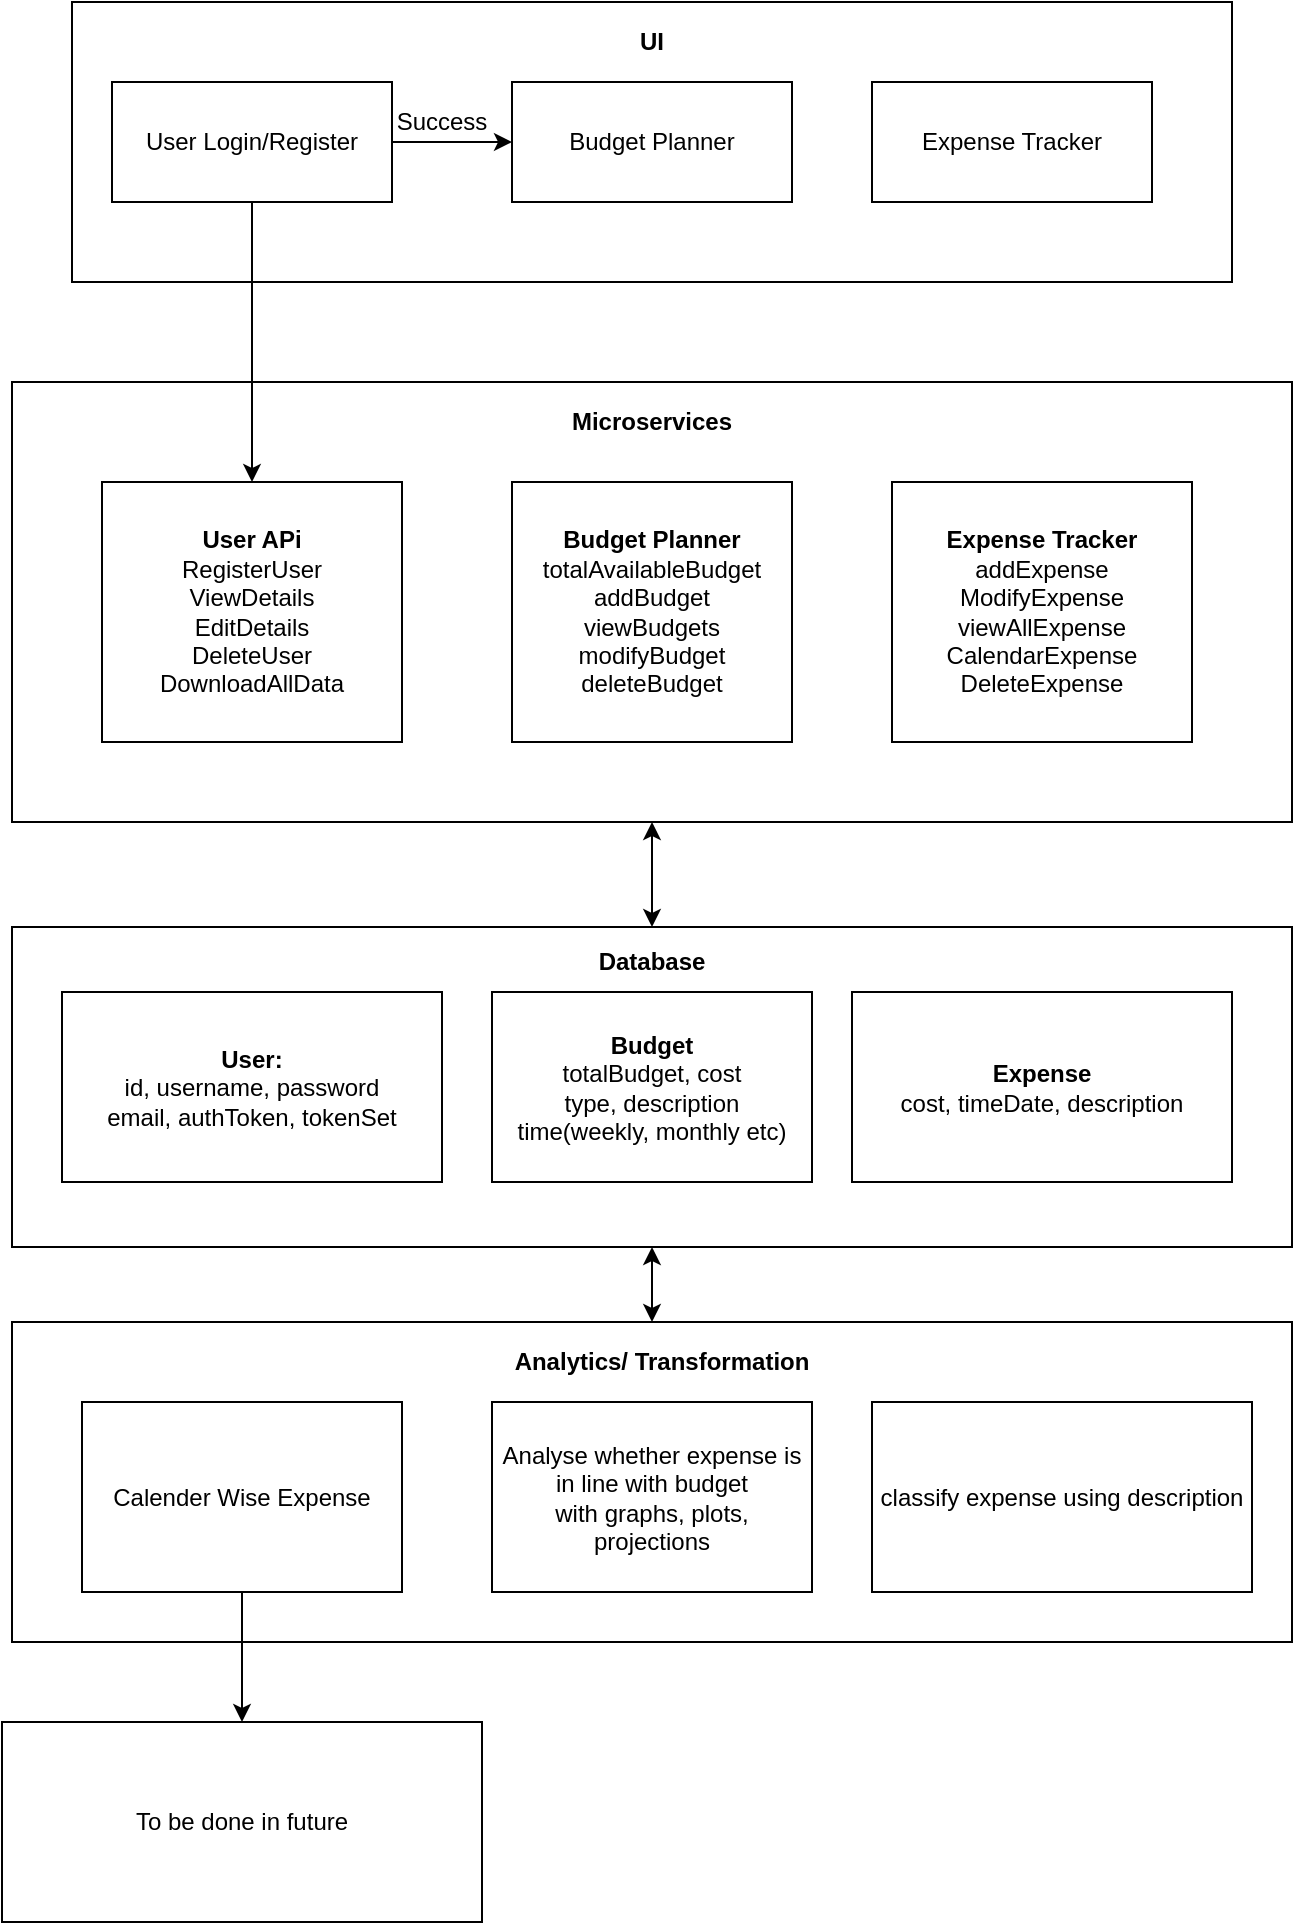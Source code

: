 <mxfile version="12.9.3" type="device"><diagram id="ObIutUMwr_cJfJQX6PrK" name="Page-1"><mxGraphModel dx="868" dy="510" grid="1" gridSize="10" guides="1" tooltips="1" connect="1" arrows="1" fold="1" page="1" pageScale="1" pageWidth="850" pageHeight="1100" math="0" shadow="0"><root><mxCell id="0"/><mxCell id="1" parent="0"/><mxCell id="M3cVYzXgdSMsCKWaJVk0-1" value="" style="rounded=0;whiteSpace=wrap;html=1;" parent="1" vertex="1"><mxGeometry x="110" y="60" width="580" height="140" as="geometry"/></mxCell><mxCell id="M3cVYzXgdSMsCKWaJVk0-2" value="" style="rounded=0;whiteSpace=wrap;html=1;" parent="1" vertex="1"><mxGeometry x="80" y="250" width="640" height="220" as="geometry"/></mxCell><mxCell id="M3cVYzXgdSMsCKWaJVk0-3" value="" style="rounded=0;whiteSpace=wrap;html=1;" parent="1" vertex="1"><mxGeometry x="80" y="522.5" width="640" height="160" as="geometry"/></mxCell><mxCell id="M3cVYzXgdSMsCKWaJVk0-4" value="UI" style="text;html=1;strokeColor=none;fillColor=none;align=center;verticalAlign=middle;whiteSpace=wrap;rounded=0;fontStyle=1" parent="1" vertex="1"><mxGeometry x="380" y="70" width="40" height="20" as="geometry"/></mxCell><mxCell id="M3cVYzXgdSMsCKWaJVk0-14" style="edgeStyle=orthogonalEdgeStyle;rounded=0;orthogonalLoop=1;jettySize=auto;html=1;entryX=0.5;entryY=0;entryDx=0;entryDy=0;" parent="1" source="M3cVYzXgdSMsCKWaJVk0-6" target="M3cVYzXgdSMsCKWaJVk0-13" edge="1"><mxGeometry relative="1" as="geometry"/></mxCell><mxCell id="S-F4xWEzfGM9qqRAEwbM-1" style="edgeStyle=orthogonalEdgeStyle;rounded=0;orthogonalLoop=1;jettySize=auto;html=1;exitX=1;exitY=0.5;exitDx=0;exitDy=0;entryX=0;entryY=0.5;entryDx=0;entryDy=0;" parent="1" source="M3cVYzXgdSMsCKWaJVk0-6" target="M3cVYzXgdSMsCKWaJVk0-7" edge="1"><mxGeometry relative="1" as="geometry"/></mxCell><mxCell id="M3cVYzXgdSMsCKWaJVk0-6" value="User Login/Register" style="rounded=0;whiteSpace=wrap;html=1;" parent="1" vertex="1"><mxGeometry x="130" y="100" width="140" height="60" as="geometry"/></mxCell><mxCell id="M3cVYzXgdSMsCKWaJVk0-7" value="Budget Planner" style="rounded=0;whiteSpace=wrap;html=1;" parent="1" vertex="1"><mxGeometry x="330" y="100" width="140" height="60" as="geometry"/></mxCell><mxCell id="M3cVYzXgdSMsCKWaJVk0-8" value="Expense Tracker" style="rounded=0;whiteSpace=wrap;html=1;" parent="1" vertex="1"><mxGeometry x="510" y="100" width="140" height="60" as="geometry"/></mxCell><mxCell id="M3cVYzXgdSMsCKWaJVk0-10" value="&lt;b&gt;Microservices&lt;/b&gt;" style="text;html=1;strokeColor=none;fillColor=none;align=center;verticalAlign=middle;whiteSpace=wrap;rounded=0;" parent="1" vertex="1"><mxGeometry x="380" y="260" width="40" height="20" as="geometry"/></mxCell><mxCell id="M3cVYzXgdSMsCKWaJVk0-13" value="&lt;b&gt;User APi&lt;/b&gt;&lt;br&gt;RegisterUser&lt;br&gt;ViewDetails&lt;br&gt;EditDetails&lt;br&gt;DeleteUser&lt;br&gt;DownloadAllData" style="rounded=0;whiteSpace=wrap;html=1;" parent="1" vertex="1"><mxGeometry x="125" y="300" width="150" height="130" as="geometry"/></mxCell><mxCell id="M3cVYzXgdSMsCKWaJVk0-15" value="&lt;b&gt;Budget Planner&lt;/b&gt;&lt;br&gt;totalAvailableBudget&lt;br&gt;addBudget&lt;br&gt;viewBudgets&lt;br&gt;modifyBudget&lt;br&gt;deleteBudget" style="rounded=0;whiteSpace=wrap;html=1;" parent="1" vertex="1"><mxGeometry x="330" y="300" width="140" height="130" as="geometry"/></mxCell><mxCell id="M3cVYzXgdSMsCKWaJVk0-16" value="&lt;b&gt;Expense Tracker&lt;/b&gt;&lt;br&gt;addExpense&lt;br&gt;ModifyExpense&lt;br&gt;viewAllExpense&lt;br&gt;CalendarExpense&lt;br&gt;DeleteExpense" style="rounded=0;whiteSpace=wrap;html=1;" parent="1" vertex="1"><mxGeometry x="520" y="300" width="150" height="130" as="geometry"/></mxCell><mxCell id="M3cVYzXgdSMsCKWaJVk0-19" value="&lt;b&gt;Database&lt;/b&gt;" style="text;html=1;strokeColor=none;fillColor=none;align=center;verticalAlign=middle;whiteSpace=wrap;rounded=0;" parent="1" vertex="1"><mxGeometry x="380" y="530" width="40" height="20" as="geometry"/></mxCell><mxCell id="M3cVYzXgdSMsCKWaJVk0-20" value="&lt;b&gt;User:&lt;/b&gt;&lt;br&gt;id, username, password&lt;br&gt;email, authToken, tokenSet" style="rounded=0;whiteSpace=wrap;html=1;" parent="1" vertex="1"><mxGeometry x="105" y="555" width="190" height="95" as="geometry"/></mxCell><mxCell id="M3cVYzXgdSMsCKWaJVk0-21" value="&lt;b&gt;Budget&lt;/b&gt;&lt;br&gt;totalBudget, cost&lt;br&gt;type, description&lt;br&gt;time(weekly, monthly etc)" style="rounded=0;whiteSpace=wrap;html=1;" parent="1" vertex="1"><mxGeometry x="320" y="555" width="160" height="95" as="geometry"/></mxCell><mxCell id="M3cVYzXgdSMsCKWaJVk0-23" value="&lt;b&gt;Expense&lt;/b&gt;&lt;br&gt;cost, timeDate, description" style="rounded=0;whiteSpace=wrap;html=1;" parent="1" vertex="1"><mxGeometry x="500" y="555" width="190" height="95" as="geometry"/></mxCell><mxCell id="M3cVYzXgdSMsCKWaJVk0-24" value="" style="endArrow=classic;startArrow=classic;html=1;exitX=0.5;exitY=0;exitDx=0;exitDy=0;entryX=0.5;entryY=1;entryDx=0;entryDy=0;" parent="1" source="M3cVYzXgdSMsCKWaJVk0-3" target="M3cVYzXgdSMsCKWaJVk0-2" edge="1"><mxGeometry width="50" height="50" relative="1" as="geometry"><mxPoint x="390" y="480" as="sourcePoint"/><mxPoint x="440" y="430" as="targetPoint"/></mxGeometry></mxCell><mxCell id="S-F4xWEzfGM9qqRAEwbM-3" value="Success" style="text;html=1;strokeColor=none;fillColor=none;align=center;verticalAlign=middle;whiteSpace=wrap;rounded=0;" parent="1" vertex="1"><mxGeometry x="275" y="110" width="40" height="20" as="geometry"/></mxCell><mxCell id="FcIrq7uFjwYJhNS5o4Cx-1" value="" style="rounded=0;whiteSpace=wrap;html=1;" vertex="1" parent="1"><mxGeometry x="80" y="720" width="640" height="160" as="geometry"/></mxCell><mxCell id="FcIrq7uFjwYJhNS5o4Cx-2" value="&lt;b&gt;Analytics/ Transformation&lt;/b&gt;" style="text;html=1;strokeColor=none;fillColor=none;align=center;verticalAlign=middle;whiteSpace=wrap;rounded=0;" vertex="1" parent="1"><mxGeometry x="330" y="730" width="150" height="20" as="geometry"/></mxCell><mxCell id="FcIrq7uFjwYJhNS5o4Cx-4" value="" style="endArrow=classic;startArrow=classic;html=1;entryX=0.5;entryY=1;entryDx=0;entryDy=0;exitX=0.5;exitY=0;exitDx=0;exitDy=0;" edge="1" parent="1" source="FcIrq7uFjwYJhNS5o4Cx-1" target="M3cVYzXgdSMsCKWaJVk0-3"><mxGeometry width="50" height="50" relative="1" as="geometry"><mxPoint x="280" y="740" as="sourcePoint"/><mxPoint x="330" y="690" as="targetPoint"/></mxGeometry></mxCell><mxCell id="FcIrq7uFjwYJhNS5o4Cx-5" value="classify expense using description" style="rounded=0;whiteSpace=wrap;html=1;" vertex="1" parent="1"><mxGeometry x="510" y="760" width="190" height="95" as="geometry"/></mxCell><mxCell id="FcIrq7uFjwYJhNS5o4Cx-6" value="Analyse whether expense is in line with budget&lt;br&gt;with graphs, plots, projections" style="rounded=0;whiteSpace=wrap;html=1;" vertex="1" parent="1"><mxGeometry x="320" y="760" width="160" height="95" as="geometry"/></mxCell><mxCell id="FcIrq7uFjwYJhNS5o4Cx-9" style="edgeStyle=orthogonalEdgeStyle;rounded=0;orthogonalLoop=1;jettySize=auto;html=1;entryX=0.5;entryY=0;entryDx=0;entryDy=0;" edge="1" parent="1" source="FcIrq7uFjwYJhNS5o4Cx-7" target="FcIrq7uFjwYJhNS5o4Cx-8"><mxGeometry relative="1" as="geometry"/></mxCell><mxCell id="FcIrq7uFjwYJhNS5o4Cx-7" value="Calender Wise Expense" style="rounded=0;whiteSpace=wrap;html=1;" vertex="1" parent="1"><mxGeometry x="115" y="760" width="160" height="95" as="geometry"/></mxCell><mxCell id="FcIrq7uFjwYJhNS5o4Cx-8" value="To be done in future" style="rounded=0;whiteSpace=wrap;html=1;" vertex="1" parent="1"><mxGeometry x="75" y="920" width="240" height="100" as="geometry"/></mxCell></root></mxGraphModel></diagram></mxfile>